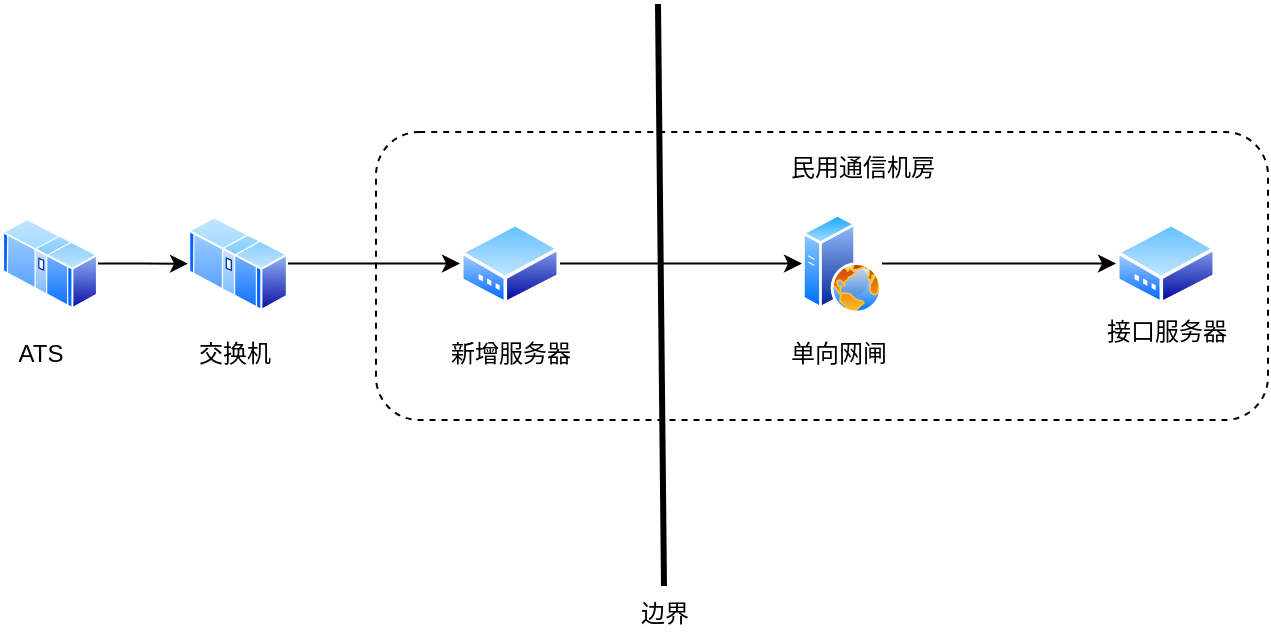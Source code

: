 <mxfile version="20.3.2" type="github">
  <diagram id="oHKPBbg4ZT1M1grYbJHT" name="第 1 页">
    <mxGraphModel dx="1038" dy="556" grid="0" gridSize="10" guides="1" tooltips="1" connect="1" arrows="1" fold="1" page="1" pageScale="1" pageWidth="827" pageHeight="1169" math="0" shadow="0">
      <root>
        <mxCell id="0" />
        <mxCell id="1" parent="0" />
        <mxCell id="OXk571BlNwUVqKnofS2D-14" style="edgeStyle=orthogonalEdgeStyle;rounded=0;orthogonalLoop=1;jettySize=auto;html=1;exitX=1;exitY=0.5;exitDx=0;exitDy=0;" edge="1" parent="1" source="OXk571BlNwUVqKnofS2D-1" target="OXk571BlNwUVqKnofS2D-3">
          <mxGeometry relative="1" as="geometry" />
        </mxCell>
        <mxCell id="OXk571BlNwUVqKnofS2D-1" value="" style="aspect=fixed;perimeter=ellipsePerimeter;html=1;align=center;shadow=0;dashed=0;spacingTop=3;image;image=img/lib/active_directory/mainframe.svg;" vertex="1" parent="1">
          <mxGeometry x="90" y="140" width="48" height="45.6" as="geometry" />
        </mxCell>
        <mxCell id="OXk571BlNwUVqKnofS2D-2" value="ATS" style="text;html=1;align=center;verticalAlign=middle;resizable=0;points=[];autosize=1;strokeColor=none;fillColor=none;" vertex="1" parent="1">
          <mxGeometry x="89" y="195" width="40" height="26" as="geometry" />
        </mxCell>
        <mxCell id="OXk571BlNwUVqKnofS2D-15" style="edgeStyle=orthogonalEdgeStyle;rounded=0;orthogonalLoop=1;jettySize=auto;html=1;exitX=1;exitY=0.5;exitDx=0;exitDy=0;entryX=0;entryY=0.5;entryDx=0;entryDy=0;" edge="1" parent="1" source="OXk571BlNwUVqKnofS2D-3" target="OXk571BlNwUVqKnofS2D-5">
          <mxGeometry relative="1" as="geometry">
            <mxPoint x="292.485" y="162.033" as="targetPoint" />
          </mxGeometry>
        </mxCell>
        <mxCell id="OXk571BlNwUVqKnofS2D-3" value="" style="aspect=fixed;perimeter=ellipsePerimeter;html=1;align=center;shadow=0;dashed=0;spacingTop=3;image;image=img/lib/active_directory/mainframe.svg;" vertex="1" parent="1">
          <mxGeometry x="183" y="139.05" width="50" height="47.5" as="geometry" />
        </mxCell>
        <mxCell id="OXk571BlNwUVqKnofS2D-4" value="交换机" style="text;html=1;align=center;verticalAlign=middle;resizable=0;points=[];autosize=1;strokeColor=none;fillColor=none;" vertex="1" parent="1">
          <mxGeometry x="179" y="195" width="54" height="26" as="geometry" />
        </mxCell>
        <mxCell id="OXk571BlNwUVqKnofS2D-19" style="edgeStyle=orthogonalEdgeStyle;rounded=0;orthogonalLoop=1;jettySize=auto;html=1;exitX=1;exitY=0.5;exitDx=0;exitDy=0;entryX=0;entryY=0.5;entryDx=0;entryDy=0;" edge="1" parent="1" source="OXk571BlNwUVqKnofS2D-5" target="OXk571BlNwUVqKnofS2D-20">
          <mxGeometry relative="1" as="geometry">
            <mxPoint x="499" y="162.8" as="targetPoint" />
          </mxGeometry>
        </mxCell>
        <mxCell id="OXk571BlNwUVqKnofS2D-5" value="" style="aspect=fixed;perimeter=ellipsePerimeter;html=1;align=center;shadow=0;dashed=0;spacingTop=3;image;image=img/lib/active_directory/modem.svg;" vertex="1" parent="1">
          <mxGeometry x="319" y="142.05" width="50" height="41.5" as="geometry" />
        </mxCell>
        <mxCell id="OXk571BlNwUVqKnofS2D-6" value="新增服务器" style="text;html=1;align=center;verticalAlign=middle;resizable=0;points=[];autosize=1;strokeColor=none;fillColor=none;" vertex="1" parent="1">
          <mxGeometry x="305" y="195" width="78" height="26" as="geometry" />
        </mxCell>
        <mxCell id="OXk571BlNwUVqKnofS2D-9" value="单向网闸" style="text;html=1;align=center;verticalAlign=middle;resizable=0;points=[];autosize=1;strokeColor=none;fillColor=none;" vertex="1" parent="1">
          <mxGeometry x="475" y="195" width="66" height="26" as="geometry" />
        </mxCell>
        <mxCell id="OXk571BlNwUVqKnofS2D-32" style="edgeStyle=orthogonalEdgeStyle;rounded=0;orthogonalLoop=1;jettySize=auto;html=1;exitX=1;exitY=0.5;exitDx=0;exitDy=0;entryX=0;entryY=0.5;entryDx=0;entryDy=0;strokeWidth=1;" edge="1" parent="1" source="OXk571BlNwUVqKnofS2D-20" target="OXk571BlNwUVqKnofS2D-27">
          <mxGeometry relative="1" as="geometry" />
        </mxCell>
        <mxCell id="OXk571BlNwUVqKnofS2D-20" value="" style="aspect=fixed;perimeter=ellipsePerimeter;html=1;align=center;shadow=0;dashed=0;spacingTop=3;image;image=img/lib/active_directory/web_server.svg;fillColor=none;" vertex="1" parent="1">
          <mxGeometry x="490" y="137.8" width="40" height="50" as="geometry" />
        </mxCell>
        <mxCell id="OXk571BlNwUVqKnofS2D-21" value="" style="rounded=1;whiteSpace=wrap;html=1;fillColor=none;dashed=1;" vertex="1" parent="1">
          <mxGeometry x="277" y="97" width="446" height="144" as="geometry" />
        </mxCell>
        <mxCell id="OXk571BlNwUVqKnofS2D-23" value="民用通信机房" style="text;html=1;align=center;verticalAlign=middle;resizable=0;points=[];autosize=1;strokeColor=none;fillColor=none;" vertex="1" parent="1">
          <mxGeometry x="475" y="102" width="90" height="26" as="geometry" />
        </mxCell>
        <mxCell id="OXk571BlNwUVqKnofS2D-24" value="" style="endArrow=none;html=1;rounded=0;strokeWidth=3;" edge="1" parent="1">
          <mxGeometry width="50" height="50" relative="1" as="geometry">
            <mxPoint x="421" y="324" as="sourcePoint" />
            <mxPoint x="418" y="33" as="targetPoint" />
          </mxGeometry>
        </mxCell>
        <mxCell id="OXk571BlNwUVqKnofS2D-25" value="边界" style="text;html=1;align=center;verticalAlign=middle;resizable=0;points=[];autosize=1;strokeColor=none;fillColor=none;" vertex="1" parent="1">
          <mxGeometry x="400" y="325" width="42" height="26" as="geometry" />
        </mxCell>
        <mxCell id="OXk571BlNwUVqKnofS2D-27" value="" style="aspect=fixed;perimeter=ellipsePerimeter;html=1;align=center;shadow=0;dashed=0;spacingTop=3;image;image=img/lib/active_directory/modem.svg;fillColor=none;" vertex="1" parent="1">
          <mxGeometry x="647" y="142.05" width="50" height="41.5" as="geometry" />
        </mxCell>
        <mxCell id="OXk571BlNwUVqKnofS2D-30" value="接口服务器" style="text;html=1;align=center;verticalAlign=middle;resizable=0;points=[];autosize=1;strokeColor=none;fillColor=none;" vertex="1" parent="1">
          <mxGeometry x="633" y="184" width="78" height="26" as="geometry" />
        </mxCell>
      </root>
    </mxGraphModel>
  </diagram>
</mxfile>

